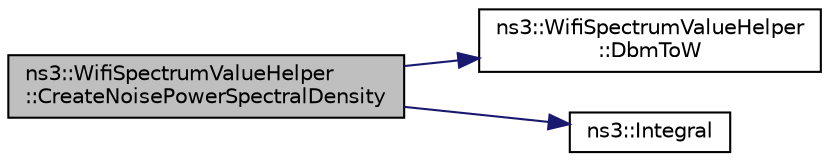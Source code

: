 digraph "ns3::WifiSpectrumValueHelper::CreateNoisePowerSpectralDensity"
{
 // LATEX_PDF_SIZE
  edge [fontname="Helvetica",fontsize="10",labelfontname="Helvetica",labelfontsize="10"];
  node [fontname="Helvetica",fontsize="10",shape=record];
  rankdir="LR";
  Node1 [label="ns3::WifiSpectrumValueHelper\l::CreateNoisePowerSpectralDensity",height=0.2,width=0.4,color="black", fillcolor="grey75", style="filled", fontcolor="black",tooltip="Create a thermal noise power spectral density."];
  Node1 -> Node2 [color="midnightblue",fontsize="10",style="solid",fontname="Helvetica"];
  Node2 [label="ns3::WifiSpectrumValueHelper\l::DbmToW",height=0.2,width=0.4,color="black", fillcolor="white", style="filled",URL="$classns3_1_1_wifi_spectrum_value_helper.html#ab6b277c34ccedecc9f118d52a5c9532d",tooltip="Convert from dBm to Watts."];
  Node1 -> Node3 [color="midnightblue",fontsize="10",style="solid",fontname="Helvetica"];
  Node3 [label="ns3::Integral",height=0.2,width=0.4,color="black", fillcolor="white", style="filled",URL="$namespacens3.html#a3dd3817567502f8bc77b04e47134c070",tooltip=" "];
}
